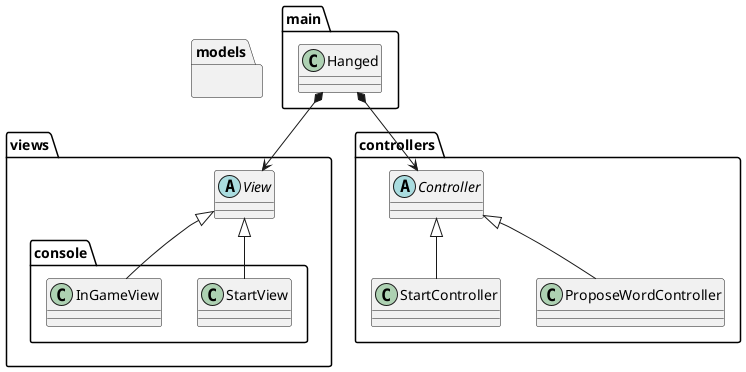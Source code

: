 @startuml
package "main" {
class Hanged
}

package "views"{
abstract class View
    package "console" {
        class StartView
        class InGameView
    }
}

package "controllers"{
abstract class Controller
class StartController
class ProposeWordController
}


package "models" {

}
Hanged *--> View
Hanged *--> Controller
View <|-- StartView
View <|-- InGameView

Controller <|-- StartController
Controller <|-- ProposeWordController


@enduml